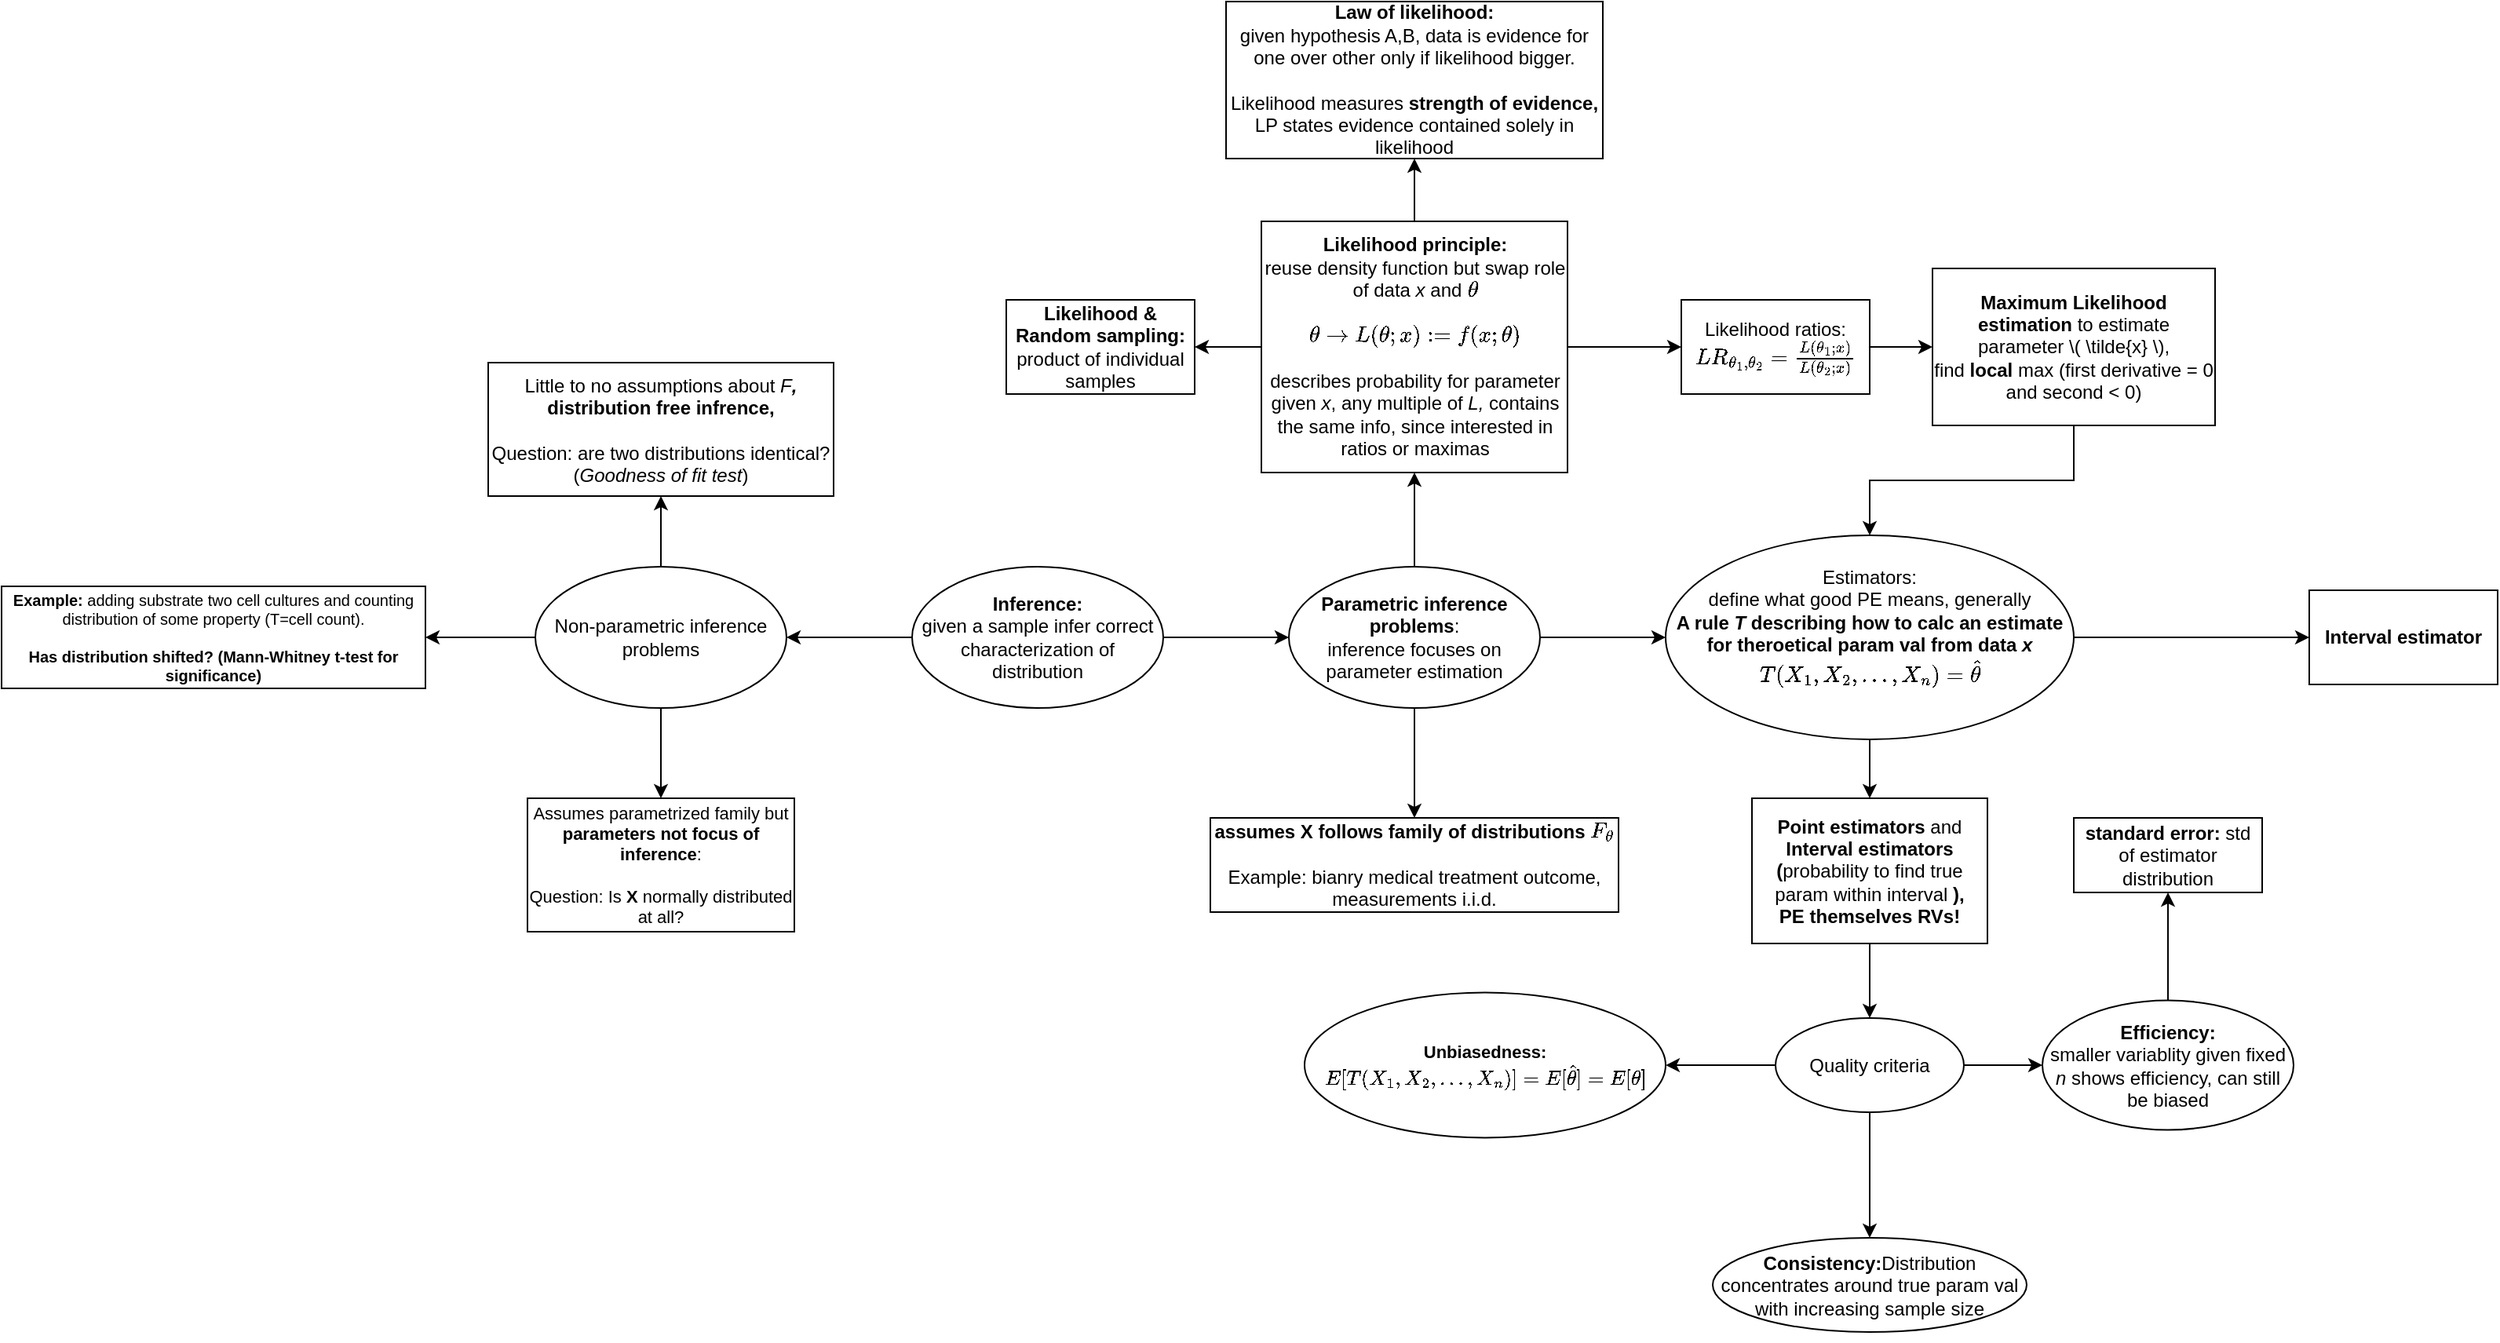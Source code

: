 <mxfile version="14.8.1" type="github">
  <diagram id="S2jBDGMZTfLZOEU3KDfl" name="Page-1">
    <mxGraphModel dx="2250" dy="1155" grid="1" gridSize="10" guides="1" tooltips="1" connect="1" arrows="1" fold="1" page="1" pageScale="1" pageWidth="4681" pageHeight="3300" math="1" shadow="0">
      <root>
        <mxCell id="0" />
        <mxCell id="1" parent="0" />
        <mxCell id="ycgSQVnb8Eu3qLplw12D-3" value="" style="edgeStyle=orthogonalEdgeStyle;rounded=0;orthogonalLoop=1;jettySize=auto;html=1;" parent="1" source="ycgSQVnb8Eu3qLplw12D-1" target="ycgSQVnb8Eu3qLplw12D-2" edge="1">
          <mxGeometry relative="1" as="geometry" />
        </mxCell>
        <mxCell id="ycgSQVnb8Eu3qLplw12D-5" value="" style="edgeStyle=orthogonalEdgeStyle;rounded=0;orthogonalLoop=1;jettySize=auto;html=1;" parent="1" source="ycgSQVnb8Eu3qLplw12D-1" target="ycgSQVnb8Eu3qLplw12D-4" edge="1">
          <mxGeometry relative="1" as="geometry" />
        </mxCell>
        <mxCell id="ycgSQVnb8Eu3qLplw12D-1" value="&lt;div&gt;&lt;b&gt;Inference:&lt;/b&gt;&lt;/div&gt;&lt;div&gt;given a sample infer correct characterization of distribution&lt;b&gt;&lt;br&gt;&lt;/b&gt;&lt;/div&gt;" style="ellipse;whiteSpace=wrap;html=1;" parent="1" vertex="1">
          <mxGeometry x="970" y="550" width="160" height="90" as="geometry" />
        </mxCell>
        <mxCell id="tAZWQw_xvtE8fRC8TVs--6" value="" style="edgeStyle=orthogonalEdgeStyle;rounded=0;orthogonalLoop=1;jettySize=auto;html=1;" parent="1" source="ycgSQVnb8Eu3qLplw12D-2" target="tAZWQw_xvtE8fRC8TVs--5" edge="1">
          <mxGeometry relative="1" as="geometry" />
        </mxCell>
        <mxCell id="tAZWQw_xvtE8fRC8TVs--8" value="" style="edgeStyle=orthogonalEdgeStyle;rounded=0;orthogonalLoop=1;jettySize=auto;html=1;" parent="1" source="ycgSQVnb8Eu3qLplw12D-2" target="tAZWQw_xvtE8fRC8TVs--7" edge="1">
          <mxGeometry relative="1" as="geometry" />
        </mxCell>
        <mxCell id="tAZWQw_xvtE8fRC8TVs--12" value="" style="edgeStyle=orthogonalEdgeStyle;rounded=0;orthogonalLoop=1;jettySize=auto;html=1;" parent="1" source="ycgSQVnb8Eu3qLplw12D-2" target="tAZWQw_xvtE8fRC8TVs--11" edge="1">
          <mxGeometry relative="1" as="geometry" />
        </mxCell>
        <mxCell id="ycgSQVnb8Eu3qLplw12D-2" value="Non-parametric inference problems" style="ellipse;whiteSpace=wrap;html=1;" parent="1" vertex="1">
          <mxGeometry x="730" y="550" width="160" height="90" as="geometry" />
        </mxCell>
        <mxCell id="tAZWQw_xvtE8fRC8TVs--10" value="" style="edgeStyle=orthogonalEdgeStyle;rounded=0;orthogonalLoop=1;jettySize=auto;html=1;" parent="1" source="ycgSQVnb8Eu3qLplw12D-4" target="tAZWQw_xvtE8fRC8TVs--9" edge="1">
          <mxGeometry relative="1" as="geometry" />
        </mxCell>
        <mxCell id="tAZWQw_xvtE8fRC8TVs--16" value="" style="edgeStyle=orthogonalEdgeStyle;rounded=0;orthogonalLoop=1;jettySize=auto;html=1;" parent="1" source="ycgSQVnb8Eu3qLplw12D-4" target="tAZWQw_xvtE8fRC8TVs--15" edge="1">
          <mxGeometry relative="1" as="geometry" />
        </mxCell>
        <mxCell id="tAZWQw_xvtE8fRC8TVs--30" value="" style="edgeStyle=orthogonalEdgeStyle;rounded=0;orthogonalLoop=1;jettySize=auto;html=1;" parent="1" source="ycgSQVnb8Eu3qLplw12D-4" target="tAZWQw_xvtE8fRC8TVs--29" edge="1">
          <mxGeometry relative="1" as="geometry" />
        </mxCell>
        <mxCell id="ycgSQVnb8Eu3qLplw12D-4" value="&lt;div&gt;&lt;b&gt;Parametric inference problems&lt;/b&gt;:&lt;/div&gt;&lt;div&gt;inference focuses on parameter estimation&lt;br&gt;&lt;/div&gt;" style="ellipse;whiteSpace=wrap;html=1;" parent="1" vertex="1">
          <mxGeometry x="1210" y="550" width="160" height="90" as="geometry" />
        </mxCell>
        <mxCell id="tAZWQw_xvtE8fRC8TVs--5" value="&lt;div style=&quot;font-size: 11px&quot;&gt;&lt;font style=&quot;font-size: 11px&quot;&gt;Assumes parametrized family but &lt;b&gt;parameters not focus of inference&lt;/b&gt;:&lt;/font&gt;&lt;/div&gt;&lt;div style=&quot;font-size: 11px&quot;&gt;&lt;font style=&quot;font-size: 11px&quot;&gt;&lt;br&gt;&lt;/font&gt;&lt;/div&gt;&lt;div style=&quot;font-size: 11px&quot;&gt;&lt;font style=&quot;font-size: 11px&quot;&gt;Question: Is &lt;b&gt;X &lt;/b&gt;normally distributed at all?&lt;br&gt;&lt;/font&gt;&lt;/div&gt;" style="whiteSpace=wrap;html=1;" parent="1" vertex="1">
          <mxGeometry x="725" y="697.5" width="170" height="85" as="geometry" />
        </mxCell>
        <mxCell id="tAZWQw_xvtE8fRC8TVs--7" value="&lt;div&gt;Little to no assumptions about &lt;i&gt;F&lt;b&gt;, &lt;br&gt;&lt;/b&gt;&lt;/i&gt;&lt;/div&gt;&lt;div&gt;&lt;b&gt;distribution free infrence, &lt;br&gt;&lt;/b&gt;&lt;/div&gt;&lt;div&gt;&lt;b&gt;&lt;br&gt;&lt;/b&gt;&lt;/div&gt;&lt;div&gt;Question: are two distributions identical? (&lt;i&gt;Goodness of fit test&lt;/i&gt;)&lt;br&gt;&lt;/div&gt;" style="whiteSpace=wrap;html=1;" parent="1" vertex="1">
          <mxGeometry x="700" y="420" width="220" height="85" as="geometry" />
        </mxCell>
        <mxCell id="tAZWQw_xvtE8fRC8TVs--9" value="&lt;div&gt;&lt;b&gt;assumes X follows family of distributions \(F_{\theta}\)&lt;span&gt;&lt;/span&gt;&lt;/b&gt;&lt;/div&gt;&lt;div&gt;&lt;br&gt;&lt;/div&gt;&lt;div&gt;Example: bianry medical treatment outcome, measurements i.i.d.&lt;br&gt;&lt;/div&gt;" style="whiteSpace=wrap;html=1;" parent="1" vertex="1">
          <mxGeometry x="1160" y="710" width="260" height="60" as="geometry" />
        </mxCell>
        <mxCell id="tAZWQw_xvtE8fRC8TVs--11" value="&lt;div style=&quot;font-size: 10px&quot;&gt;&lt;font style=&quot;font-size: 10px&quot;&gt;&lt;b&gt;Example:&lt;/b&gt; adding substrate two cell cultures and counting distribution of some property (T=cell count). &lt;br&gt;&lt;/font&gt;&lt;/div&gt;&lt;div style=&quot;font-size: 10px&quot;&gt;&lt;font style=&quot;font-size: 10px&quot;&gt;&lt;br&gt;&lt;/font&gt;&lt;/div&gt;&lt;div style=&quot;font-size: 10px&quot;&gt;&lt;font style=&quot;font-size: 10px&quot;&gt;&lt;b&gt;Has distribution shifted? (Mann-Whitney t-test for significance)&lt;/b&gt;&lt;/font&gt;&lt;/div&gt;" style="whiteSpace=wrap;html=1;" parent="1" vertex="1">
          <mxGeometry x="390" y="562.5" width="270" height="65" as="geometry" />
        </mxCell>
        <mxCell id="tAZWQw_xvtE8fRC8TVs--18" value="" style="edgeStyle=orthogonalEdgeStyle;rounded=0;orthogonalLoop=1;jettySize=auto;html=1;" parent="1" source="tAZWQw_xvtE8fRC8TVs--15" target="tAZWQw_xvtE8fRC8TVs--17" edge="1">
          <mxGeometry relative="1" as="geometry" />
        </mxCell>
        <mxCell id="tAZWQw_xvtE8fRC8TVs--20" value="" style="edgeStyle=orthogonalEdgeStyle;rounded=0;orthogonalLoop=1;jettySize=auto;html=1;" parent="1" source="tAZWQw_xvtE8fRC8TVs--15" target="tAZWQw_xvtE8fRC8TVs--19" edge="1">
          <mxGeometry relative="1" as="geometry" />
        </mxCell>
        <mxCell id="tAZWQw_xvtE8fRC8TVs--28" value="" style="edgeStyle=orthogonalEdgeStyle;rounded=0;orthogonalLoop=1;jettySize=auto;html=1;" parent="1" source="tAZWQw_xvtE8fRC8TVs--15" target="tAZWQw_xvtE8fRC8TVs--27" edge="1">
          <mxGeometry relative="1" as="geometry" />
        </mxCell>
        <mxCell id="tAZWQw_xvtE8fRC8TVs--15" value="&lt;div&gt;&lt;b&gt;Likelihood principle:&lt;/b&gt;&lt;/div&gt;&lt;div&gt;reuse density function but swap role of data &lt;i&gt;x &lt;/i&gt;and \(\theta\)&lt;/div&gt;&lt;div&gt;&lt;br&gt;&lt;/div&gt;&lt;div&gt;\(\theta \rightarrow L(\theta; x):= f(x;\theta)\)&lt;/div&gt;&lt;div&gt;&lt;br&gt;&lt;/div&gt;&lt;div&gt;describes probability for parameter given &lt;i&gt;x&lt;/i&gt;, any multiple of &lt;i&gt;L, &lt;/i&gt;contains the same info, since interested in ratios or maximas&lt;br&gt;&lt;/div&gt;" style="whiteSpace=wrap;html=1;" parent="1" vertex="1">
          <mxGeometry x="1192.5" y="330" width="195" height="160" as="geometry" />
        </mxCell>
        <mxCell id="tAZWQw_xvtE8fRC8TVs--33" style="edgeStyle=orthogonalEdgeStyle;rounded=0;orthogonalLoop=1;jettySize=auto;html=1;entryX=0;entryY=0.5;entryDx=0;entryDy=0;" parent="1" source="tAZWQw_xvtE8fRC8TVs--17" target="tAZWQw_xvtE8fRC8TVs--21" edge="1">
          <mxGeometry relative="1" as="geometry" />
        </mxCell>
        <mxCell id="tAZWQw_xvtE8fRC8TVs--17" value="&lt;div&gt;Likelihood ratios:&lt;/div&gt;&lt;div&gt;\(LR_{\theta_1, \theta_2} = \frac{L(\theta_1; x)}{L(\theta_2; x)}\)&lt;/div&gt;" style="whiteSpace=wrap;html=1;" parent="1" vertex="1">
          <mxGeometry x="1460" y="380" width="120" height="60" as="geometry" />
        </mxCell>
        <mxCell id="tAZWQw_xvtE8fRC8TVs--19" value="&lt;div&gt;&lt;b&gt;Law of likelihood:&lt;/b&gt;&lt;/div&gt;&lt;div&gt;given hypothesis A,B, data is evidence for one over other only if likelihood bigger.&lt;/div&gt;&lt;div&gt;&lt;br&gt;&lt;/div&gt;&lt;div&gt;Likelihood measures &lt;b&gt;strength of evidence, &lt;/b&gt;LP states evidence contained solely in likelihood&lt;br&gt;&lt;/div&gt;" style="whiteSpace=wrap;html=1;" parent="1" vertex="1">
          <mxGeometry x="1170" y="190" width="240" height="100" as="geometry" />
        </mxCell>
        <mxCell id="tAZWQw_xvtE8fRC8TVs--32" style="edgeStyle=orthogonalEdgeStyle;rounded=0;orthogonalLoop=1;jettySize=auto;html=1;" parent="1" source="tAZWQw_xvtE8fRC8TVs--21" target="tAZWQw_xvtE8fRC8TVs--29" edge="1">
          <mxGeometry relative="1" as="geometry" />
        </mxCell>
        <mxCell id="tAZWQw_xvtE8fRC8TVs--21" value="&lt;div&gt;&lt;b&gt;Maximum Likelihood estimation &lt;/b&gt;to estimate parameter \( \tilde{x&lt;span style=&quot;white-space: pre&quot;&gt;&lt;/span&gt;} \),&lt;/div&gt;&lt;div&gt;find &lt;b&gt;local&lt;/b&gt; max (first derivative = 0 and second &amp;lt; 0)&lt;br&gt;&lt;/div&gt;&lt;b&gt;&lt;/b&gt;" style="whiteSpace=wrap;html=1;" parent="1" vertex="1">
          <mxGeometry x="1620" y="360" width="180" height="100" as="geometry" />
        </mxCell>
        <mxCell id="tAZWQw_xvtE8fRC8TVs--27" value="&lt;div&gt;&lt;b&gt;Likelihood &amp;amp; Random sampling:&lt;/b&gt;&lt;/div&gt;&lt;div&gt;product of individual samples&lt;br&gt;&lt;/div&gt;" style="whiteSpace=wrap;html=1;" parent="1" vertex="1">
          <mxGeometry x="1030" y="380" width="120" height="60" as="geometry" />
        </mxCell>
        <mxCell id="tAZWQw_xvtE8fRC8TVs--35" value="" style="edgeStyle=orthogonalEdgeStyle;rounded=0;orthogonalLoop=1;jettySize=auto;html=1;" parent="1" source="tAZWQw_xvtE8fRC8TVs--29" target="tAZWQw_xvtE8fRC8TVs--34" edge="1">
          <mxGeometry relative="1" as="geometry" />
        </mxCell>
        <mxCell id="tAZWQw_xvtE8fRC8TVs--37" value="" style="edgeStyle=orthogonalEdgeStyle;rounded=0;orthogonalLoop=1;jettySize=auto;html=1;" parent="1" source="tAZWQw_xvtE8fRC8TVs--29" target="tAZWQw_xvtE8fRC8TVs--36" edge="1">
          <mxGeometry relative="1" as="geometry" />
        </mxCell>
        <mxCell id="tAZWQw_xvtE8fRC8TVs--29" value="&lt;div&gt;&lt;br&gt;&lt;/div&gt;&lt;div&gt;&lt;br&gt;&lt;/div&gt;&lt;div&gt;Estimators:&lt;/div&gt;&lt;div&gt;define what good PE means, generally&lt;/div&gt;&lt;div&gt;&lt;b&gt;A rule &lt;i&gt;T&lt;/i&gt; describing how to calc an estimate for theroetical param val from data &lt;i&gt;x&lt;/i&gt;&lt;/b&gt;&lt;/div&gt;&lt;div&gt;\( T(X_1,X_2, ... , X_n) = \hat{\theta}\)&lt;b&gt;&lt;i&gt;&lt;br&gt;&lt;/i&gt;&lt;/b&gt;&lt;/div&gt;&lt;div&gt;&lt;b&gt;&lt;i&gt;&lt;br&gt;&lt;/i&gt;&lt;/b&gt;&lt;/div&gt;&lt;div&gt;&lt;i&gt;&lt;br&gt;&lt;/i&gt;&lt;/div&gt;&lt;div&gt;&lt;b&gt;&lt;i&gt;&lt;/i&gt;&lt;/b&gt;&lt;br&gt;&lt;/div&gt;" style="ellipse;whiteSpace=wrap;html=1;" parent="1" vertex="1">
          <mxGeometry x="1450" y="530" width="260" height="130" as="geometry" />
        </mxCell>
        <mxCell id="tAZWQw_xvtE8fRC8TVs--41" value="" style="edgeStyle=orthogonalEdgeStyle;rounded=0;orthogonalLoop=1;jettySize=auto;html=1;" parent="1" source="tAZWQw_xvtE8fRC8TVs--34" target="tAZWQw_xvtE8fRC8TVs--40" edge="1">
          <mxGeometry relative="1" as="geometry" />
        </mxCell>
        <mxCell id="tAZWQw_xvtE8fRC8TVs--34" value="&lt;div&gt;&lt;b&gt;Point estimators &lt;/b&gt;and&lt;b&gt; Interval estimators (&lt;/b&gt;probability to find true param within interval&lt;b&gt; ),&lt;/b&gt;&lt;/div&gt;&lt;div&gt;&lt;b&gt;PE themselves RVs! &lt;br&gt;&lt;/b&gt;&lt;/div&gt;" style="whiteSpace=wrap;html=1;" parent="1" vertex="1">
          <mxGeometry x="1505" y="697.5" width="150" height="92.5" as="geometry" />
        </mxCell>
        <mxCell id="tAZWQw_xvtE8fRC8TVs--36" value="&lt;b&gt;Interval estimator&lt;/b&gt;" style="whiteSpace=wrap;html=1;" parent="1" vertex="1">
          <mxGeometry x="1860" y="565" width="120" height="60" as="geometry" />
        </mxCell>
        <mxCell id="tAZWQw_xvtE8fRC8TVs--43" value="" style="edgeStyle=orthogonalEdgeStyle;rounded=0;orthogonalLoop=1;jettySize=auto;html=1;" parent="1" source="tAZWQw_xvtE8fRC8TVs--40" target="tAZWQw_xvtE8fRC8TVs--42" edge="1">
          <mxGeometry relative="1" as="geometry" />
        </mxCell>
        <mxCell id="tAZWQw_xvtE8fRC8TVs--47" value="" style="edgeStyle=orthogonalEdgeStyle;rounded=0;orthogonalLoop=1;jettySize=auto;html=1;" parent="1" source="tAZWQw_xvtE8fRC8TVs--40" target="tAZWQw_xvtE8fRC8TVs--46" edge="1">
          <mxGeometry relative="1" as="geometry" />
        </mxCell>
        <mxCell id="hHRhIhDRTpSFWYAxkZh6-2" value="" style="edgeStyle=orthogonalEdgeStyle;rounded=0;orthogonalLoop=1;jettySize=auto;html=1;" edge="1" parent="1" source="tAZWQw_xvtE8fRC8TVs--40" target="hHRhIhDRTpSFWYAxkZh6-1">
          <mxGeometry relative="1" as="geometry" />
        </mxCell>
        <mxCell id="tAZWQw_xvtE8fRC8TVs--40" value="Quality criteria" style="ellipse;whiteSpace=wrap;html=1;" parent="1" vertex="1">
          <mxGeometry x="1520" y="837.5" width="120" height="60" as="geometry" />
        </mxCell>
        <mxCell id="tAZWQw_xvtE8fRC8TVs--42" value="&lt;div style=&quot;font-size: 11px&quot;&gt;&lt;b&gt;&lt;font style=&quot;font-size: 11px&quot;&gt;Unbiasedness:&lt;/font&gt;&lt;/b&gt;&lt;/div&gt;&lt;div style=&quot;font-size: 11px&quot; align=&quot;center&quot;&gt;&lt;font style=&quot;font-size: 11px&quot;&gt;\( E[ T(X_1,X_2, ... , X_n)] = E[\hat{\theta}] = E[\theta] \)&lt;span&gt;&lt;/span&gt;&lt;/font&gt;&lt;/div&gt;" style="ellipse;whiteSpace=wrap;html=1;" parent="1" vertex="1">
          <mxGeometry x="1220" y="821.25" width="230" height="92.5" as="geometry" />
        </mxCell>
        <mxCell id="tAZWQw_xvtE8fRC8TVs--46" value="&lt;div&gt;&lt;b&gt;&lt;br&gt;&lt;/b&gt;&lt;/div&gt;&lt;div&gt;&lt;b&gt;Consistency:&lt;/b&gt;Distribution concentrates around true param val with increasing sample size&lt;/div&gt;&lt;div&gt;&lt;br&gt;&lt;/div&gt;" style="ellipse;whiteSpace=wrap;html=1;" parent="1" vertex="1">
          <mxGeometry x="1480" y="977.5" width="200" height="60" as="geometry" />
        </mxCell>
        <mxCell id="hHRhIhDRTpSFWYAxkZh6-4" value="" style="edgeStyle=orthogonalEdgeStyle;rounded=0;orthogonalLoop=1;jettySize=auto;html=1;" edge="1" parent="1" source="hHRhIhDRTpSFWYAxkZh6-1" target="hHRhIhDRTpSFWYAxkZh6-3">
          <mxGeometry relative="1" as="geometry" />
        </mxCell>
        <mxCell id="hHRhIhDRTpSFWYAxkZh6-1" value="&lt;div&gt;&lt;b&gt;Efficiency:&lt;/b&gt;&lt;/div&gt;&lt;div&gt;smaller variablity given fixed &lt;i&gt;n&lt;/i&gt; shows efficiency, can still be biased&lt;/div&gt;" style="ellipse;whiteSpace=wrap;html=1;" vertex="1" parent="1">
          <mxGeometry x="1690" y="826.25" width="160" height="82.5" as="geometry" />
        </mxCell>
        <mxCell id="hHRhIhDRTpSFWYAxkZh6-3" value="&lt;div&gt;&lt;b&gt;standard error: &lt;/b&gt;std of estimator distribution &lt;/div&gt;" style="whiteSpace=wrap;html=1;" vertex="1" parent="1">
          <mxGeometry x="1710" y="710" width="120" height="47.5" as="geometry" />
        </mxCell>
      </root>
    </mxGraphModel>
  </diagram>
</mxfile>
